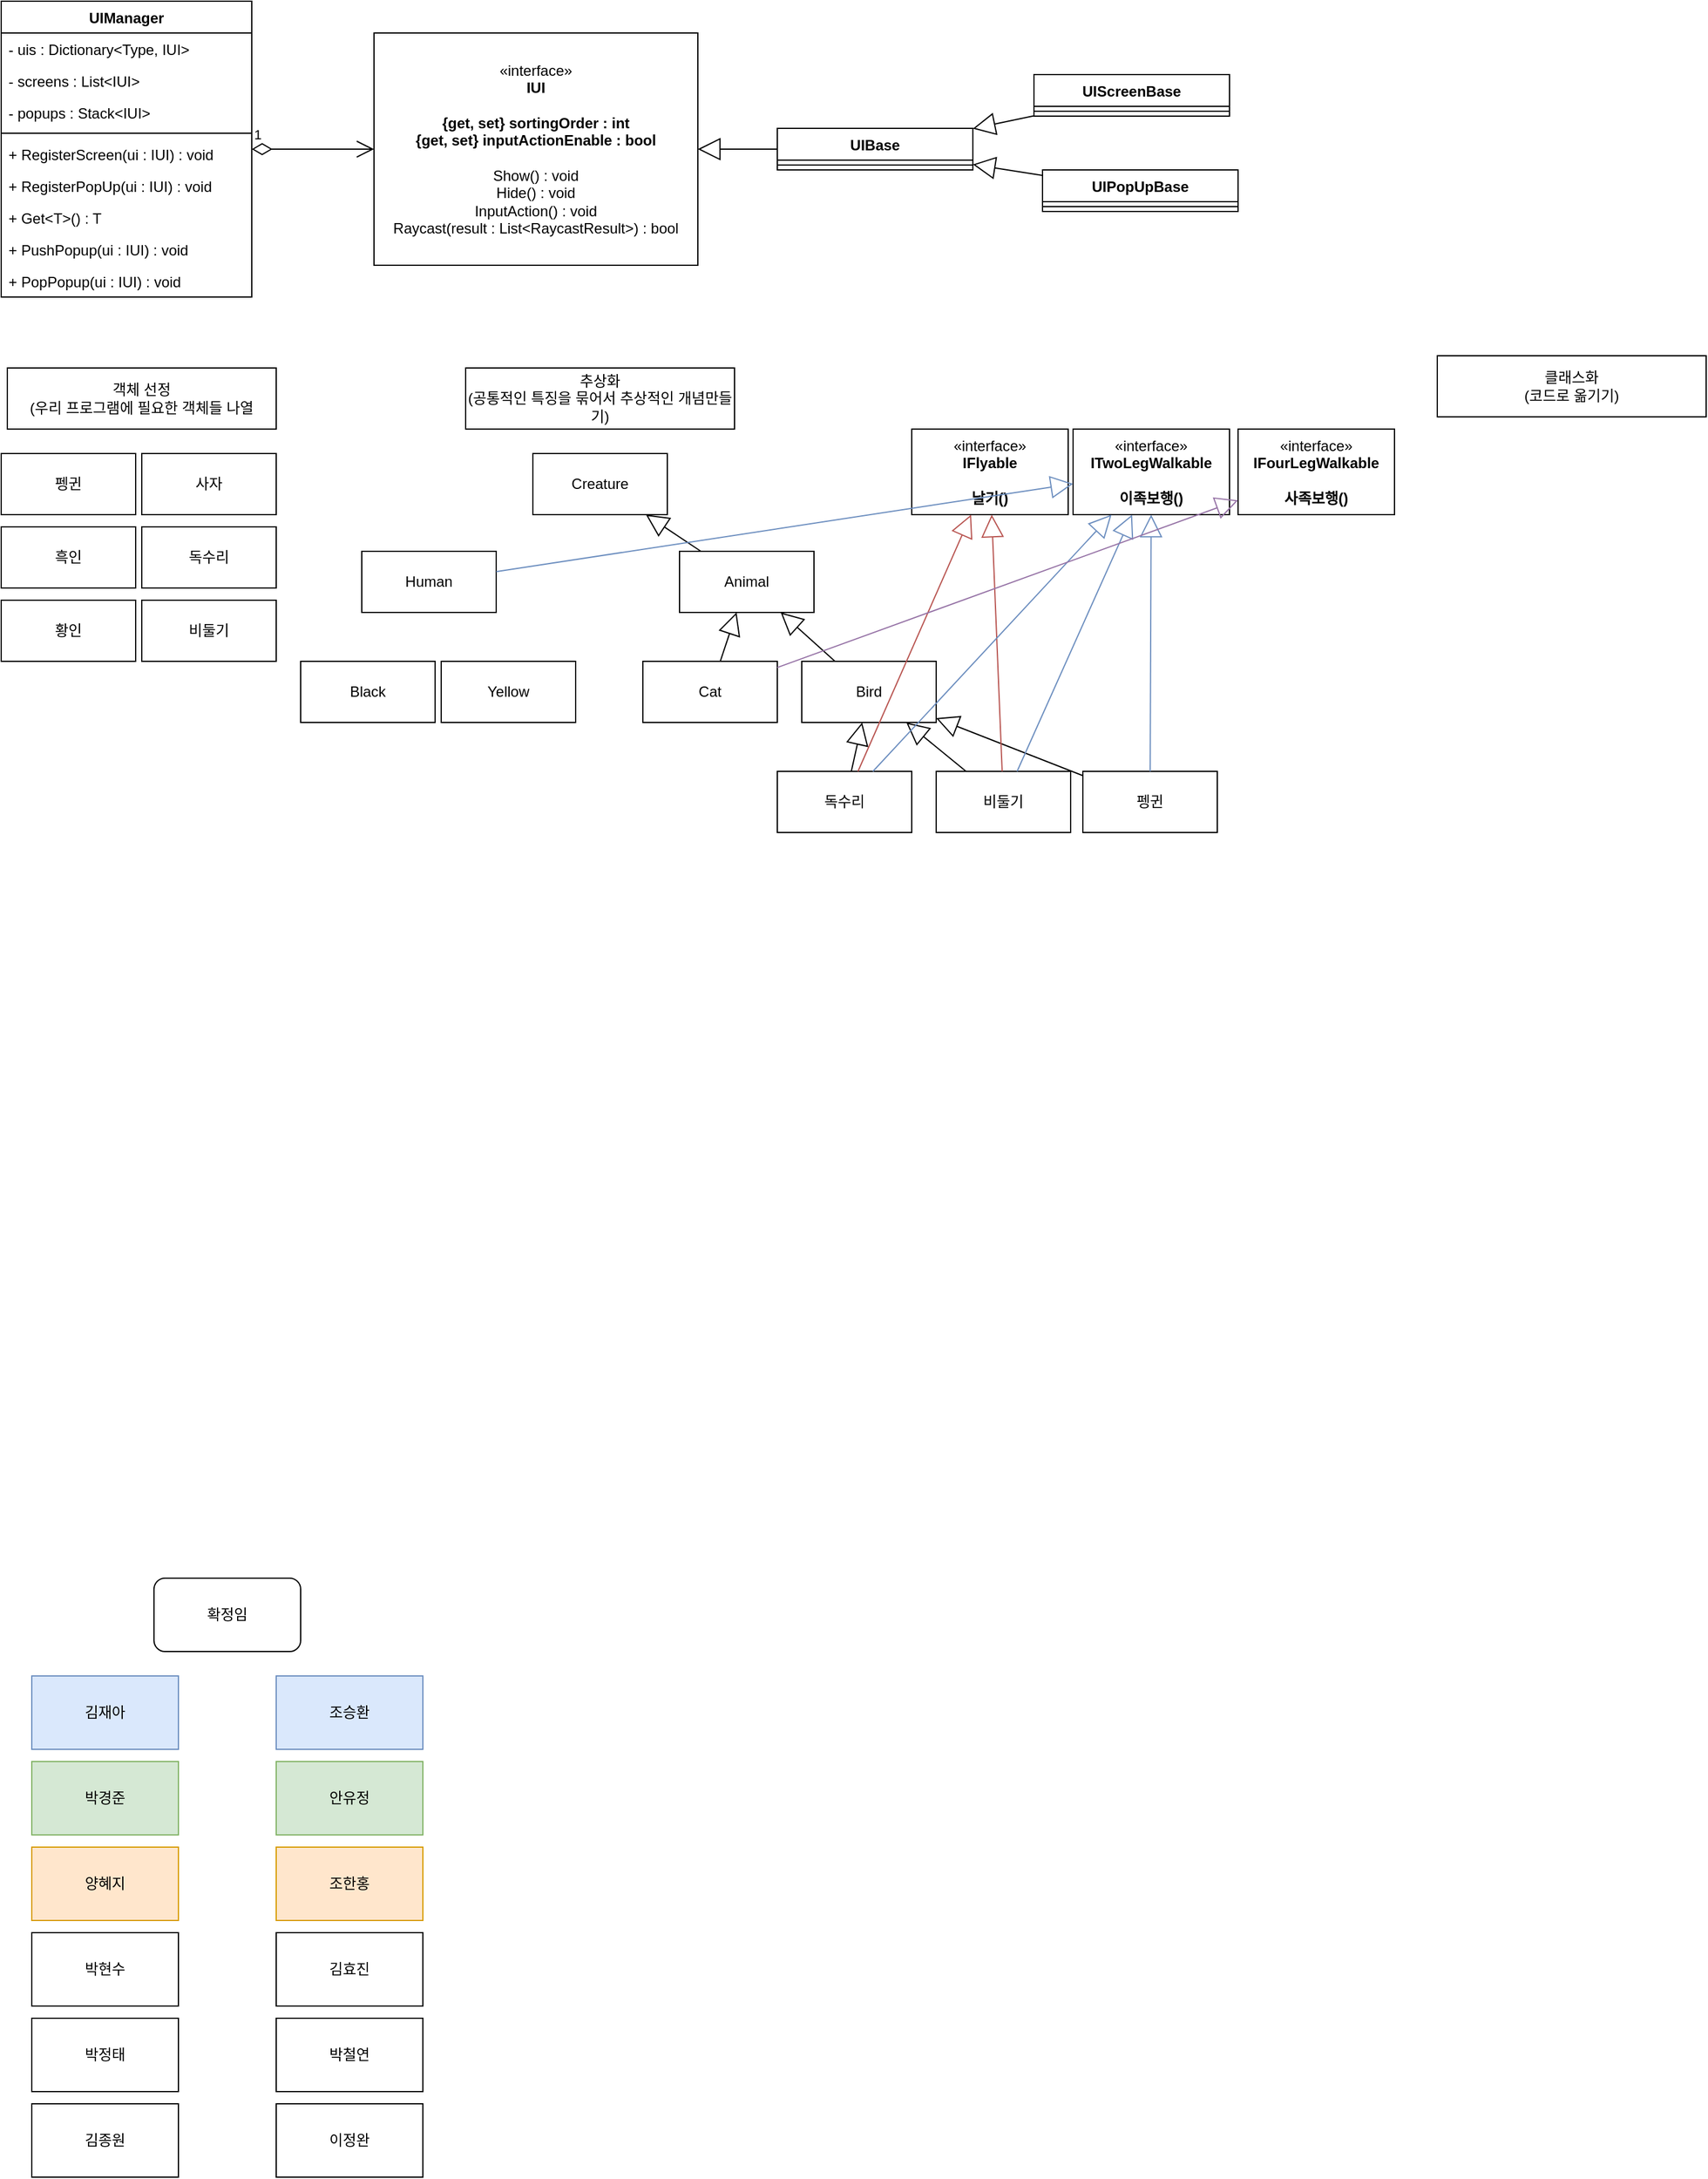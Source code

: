 <mxfile version="24.2.0" type="device">
  <diagram id="C5RBs43oDa-KdzZeNtuy" name="Page-1">
    <mxGraphModel dx="1221" dy="2956" grid="1" gridSize="10" guides="1" tooltips="1" connect="1" arrows="1" fold="1" page="1" pageScale="1" pageWidth="827" pageHeight="1169" math="0" shadow="0">
      <root>
        <mxCell id="WIyWlLk6GJQsqaUBKTNV-0" />
        <mxCell id="WIyWlLk6GJQsqaUBKTNV-1" parent="WIyWlLk6GJQsqaUBKTNV-0" />
        <mxCell id="yjtGQ7RGN0hBUd9_Rbl--0" value="김재아" style="rounded=0;whiteSpace=wrap;html=1;fillColor=#dae8fc;strokeColor=#6c8ebf;" parent="WIyWlLk6GJQsqaUBKTNV-1" vertex="1">
          <mxGeometry x="80" y="40" width="120" height="60" as="geometry" />
        </mxCell>
        <mxCell id="yjtGQ7RGN0hBUd9_Rbl--1" value="김종원" style="rounded=0;whiteSpace=wrap;html=1;" parent="WIyWlLk6GJQsqaUBKTNV-1" vertex="1">
          <mxGeometry x="80" y="390" width="120" height="60" as="geometry" />
        </mxCell>
        <mxCell id="yjtGQ7RGN0hBUd9_Rbl--2" value="박정태" style="rounded=0;whiteSpace=wrap;html=1;" parent="WIyWlLk6GJQsqaUBKTNV-1" vertex="1">
          <mxGeometry x="80" y="320" width="120" height="60" as="geometry" />
        </mxCell>
        <mxCell id="yjtGQ7RGN0hBUd9_Rbl--3" value="박경준" style="rounded=0;whiteSpace=wrap;html=1;fillColor=#d5e8d4;strokeColor=#82b366;" parent="WIyWlLk6GJQsqaUBKTNV-1" vertex="1">
          <mxGeometry x="80" y="110" width="120" height="60" as="geometry" />
        </mxCell>
        <mxCell id="yjtGQ7RGN0hBUd9_Rbl--4" value="조한홍" style="rounded=0;whiteSpace=wrap;html=1;fillColor=#ffe6cc;strokeColor=#d79b00;" parent="WIyWlLk6GJQsqaUBKTNV-1" vertex="1">
          <mxGeometry x="280" y="180" width="120" height="60" as="geometry" />
        </mxCell>
        <mxCell id="yjtGQ7RGN0hBUd9_Rbl--5" value="조승환" style="rounded=0;whiteSpace=wrap;html=1;fillColor=#dae8fc;strokeColor=#6c8ebf;" parent="WIyWlLk6GJQsqaUBKTNV-1" vertex="1">
          <mxGeometry x="280" y="40" width="120" height="60" as="geometry" />
        </mxCell>
        <mxCell id="yjtGQ7RGN0hBUd9_Rbl--6" value="박현수" style="rounded=0;whiteSpace=wrap;html=1;" parent="WIyWlLk6GJQsqaUBKTNV-1" vertex="1">
          <mxGeometry x="80" y="250" width="120" height="60" as="geometry" />
        </mxCell>
        <mxCell id="yjtGQ7RGN0hBUd9_Rbl--7" value="박철연" style="rounded=0;whiteSpace=wrap;html=1;" parent="WIyWlLk6GJQsqaUBKTNV-1" vertex="1">
          <mxGeometry x="280" y="320" width="120" height="60" as="geometry" />
        </mxCell>
        <mxCell id="yjtGQ7RGN0hBUd9_Rbl--8" value="김효진" style="rounded=0;whiteSpace=wrap;html=1;" parent="WIyWlLk6GJQsqaUBKTNV-1" vertex="1">
          <mxGeometry x="280" y="250" width="120" height="60" as="geometry" />
        </mxCell>
        <mxCell id="yjtGQ7RGN0hBUd9_Rbl--9" value="양혜지" style="rounded=0;whiteSpace=wrap;html=1;fillColor=#ffe6cc;strokeColor=#d79b00;" parent="WIyWlLk6GJQsqaUBKTNV-1" vertex="1">
          <mxGeometry x="80" y="180" width="120" height="60" as="geometry" />
        </mxCell>
        <mxCell id="yjtGQ7RGN0hBUd9_Rbl--10" value="안유정" style="rounded=0;whiteSpace=wrap;html=1;fillColor=#d5e8d4;strokeColor=#82b366;" parent="WIyWlLk6GJQsqaUBKTNV-1" vertex="1">
          <mxGeometry x="280" y="110" width="120" height="60" as="geometry" />
        </mxCell>
        <mxCell id="yjtGQ7RGN0hBUd9_Rbl--11" value="이정완" style="rounded=0;whiteSpace=wrap;html=1;" parent="WIyWlLk6GJQsqaUBKTNV-1" vertex="1">
          <mxGeometry x="280" y="390" width="120" height="60" as="geometry" />
        </mxCell>
        <mxCell id="yjtGQ7RGN0hBUd9_Rbl--12" value="확정임" style="rounded=1;whiteSpace=wrap;html=1;" parent="WIyWlLk6GJQsqaUBKTNV-1" vertex="1">
          <mxGeometry x="180" y="-40" width="120" height="60" as="geometry" />
        </mxCell>
        <mxCell id="yjtGQ7RGN0hBUd9_Rbl--13" value="«interface»&lt;br&gt;&lt;b&gt;IUI&lt;/b&gt;&lt;div&gt;&lt;b&gt;&lt;br&gt;&lt;/b&gt;&lt;/div&gt;&lt;div&gt;&lt;b&gt;{get, set} sortingOrder : int&lt;/b&gt;&lt;/div&gt;&lt;div&gt;&lt;b&gt;{get, set} inputActionEnable : bool&lt;/b&gt;&lt;/div&gt;&lt;div&gt;&lt;b&gt;&lt;br&gt;&lt;/b&gt;&lt;/div&gt;&lt;div&gt;Show() : void&lt;/div&gt;&lt;div&gt;Hide() : void&lt;/div&gt;&lt;div&gt;InputAction() : void&lt;/div&gt;&lt;div&gt;Raycast(result : List&amp;lt;RaycastResult&amp;gt;) : bool&lt;/div&gt;" style="html=1;whiteSpace=wrap;" parent="WIyWlLk6GJQsqaUBKTNV-1" vertex="1">
          <mxGeometry x="360" y="-1304" width="265" height="190" as="geometry" />
        </mxCell>
        <mxCell id="yjtGQ7RGN0hBUd9_Rbl--16" value="UIScreenBase" style="swimlane;fontStyle=1;align=center;verticalAlign=top;childLayout=stackLayout;horizontal=1;startSize=26;horizontalStack=0;resizeParent=1;resizeParentMax=0;resizeLast=0;collapsible=1;marginBottom=0;whiteSpace=wrap;html=1;" parent="WIyWlLk6GJQsqaUBKTNV-1" vertex="1">
          <mxGeometry x="900" y="-1270" width="160" height="34" as="geometry" />
        </mxCell>
        <mxCell id="yjtGQ7RGN0hBUd9_Rbl--18" value="" style="line;strokeWidth=1;fillColor=none;align=left;verticalAlign=middle;spacingTop=-1;spacingLeft=3;spacingRight=3;rotatable=0;labelPosition=right;points=[];portConstraint=eastwest;strokeColor=inherit;" parent="yjtGQ7RGN0hBUd9_Rbl--16" vertex="1">
          <mxGeometry y="26" width="160" height="8" as="geometry" />
        </mxCell>
        <mxCell id="yjtGQ7RGN0hBUd9_Rbl--21" value="UIPopUpBase" style="swimlane;fontStyle=1;align=center;verticalAlign=top;childLayout=stackLayout;horizontal=1;startSize=26;horizontalStack=0;resizeParent=1;resizeParentMax=0;resizeLast=0;collapsible=1;marginBottom=0;whiteSpace=wrap;html=1;" parent="WIyWlLk6GJQsqaUBKTNV-1" vertex="1">
          <mxGeometry x="907" y="-1192" width="160" height="34" as="geometry" />
        </mxCell>
        <mxCell id="yjtGQ7RGN0hBUd9_Rbl--22" value="" style="line;strokeWidth=1;fillColor=none;align=left;verticalAlign=middle;spacingTop=-1;spacingLeft=3;spacingRight=3;rotatable=0;labelPosition=right;points=[];portConstraint=eastwest;strokeColor=inherit;" parent="yjtGQ7RGN0hBUd9_Rbl--21" vertex="1">
          <mxGeometry y="26" width="160" height="8" as="geometry" />
        </mxCell>
        <mxCell id="yjtGQ7RGN0hBUd9_Rbl--24" value="UIManager" style="swimlane;fontStyle=1;align=center;verticalAlign=top;childLayout=stackLayout;horizontal=1;startSize=26;horizontalStack=0;resizeParent=1;resizeParentMax=0;resizeLast=0;collapsible=1;marginBottom=0;whiteSpace=wrap;html=1;" parent="WIyWlLk6GJQsqaUBKTNV-1" vertex="1">
          <mxGeometry x="55" y="-1330" width="205" height="242" as="geometry" />
        </mxCell>
        <mxCell id="yjtGQ7RGN0hBUd9_Rbl--25" value="- uis : Dictionary&amp;lt;Type, IUI&amp;gt;" style="text;strokeColor=none;fillColor=none;align=left;verticalAlign=top;spacingLeft=4;spacingRight=4;overflow=hidden;rotatable=0;points=[[0,0.5],[1,0.5]];portConstraint=eastwest;whiteSpace=wrap;html=1;" parent="yjtGQ7RGN0hBUd9_Rbl--24" vertex="1">
          <mxGeometry y="26" width="205" height="26" as="geometry" />
        </mxCell>
        <mxCell id="yjtGQ7RGN0hBUd9_Rbl--29" value="- screens : List&amp;lt;IUI&amp;gt;" style="text;strokeColor=none;fillColor=none;align=left;verticalAlign=top;spacingLeft=4;spacingRight=4;overflow=hidden;rotatable=0;points=[[0,0.5],[1,0.5]];portConstraint=eastwest;whiteSpace=wrap;html=1;" parent="yjtGQ7RGN0hBUd9_Rbl--24" vertex="1">
          <mxGeometry y="52" width="205" height="26" as="geometry" />
        </mxCell>
        <mxCell id="yjtGQ7RGN0hBUd9_Rbl--30" value="- popups : Stack&amp;lt;IUI&amp;gt;" style="text;strokeColor=none;fillColor=none;align=left;verticalAlign=top;spacingLeft=4;spacingRight=4;overflow=hidden;rotatable=0;points=[[0,0.5],[1,0.5]];portConstraint=eastwest;whiteSpace=wrap;html=1;" parent="yjtGQ7RGN0hBUd9_Rbl--24" vertex="1">
          <mxGeometry y="78" width="205" height="26" as="geometry" />
        </mxCell>
        <mxCell id="yjtGQ7RGN0hBUd9_Rbl--26" value="" style="line;strokeWidth=1;fillColor=none;align=left;verticalAlign=middle;spacingTop=-1;spacingLeft=3;spacingRight=3;rotatable=0;labelPosition=right;points=[];portConstraint=eastwest;strokeColor=inherit;" parent="yjtGQ7RGN0hBUd9_Rbl--24" vertex="1">
          <mxGeometry y="104" width="205" height="8" as="geometry" />
        </mxCell>
        <mxCell id="yjtGQ7RGN0hBUd9_Rbl--27" value="+ RegisterScreen(ui : IUI) : void" style="text;strokeColor=none;fillColor=none;align=left;verticalAlign=top;spacingLeft=4;spacingRight=4;overflow=hidden;rotatable=0;points=[[0,0.5],[1,0.5]];portConstraint=eastwest;whiteSpace=wrap;html=1;" parent="yjtGQ7RGN0hBUd9_Rbl--24" vertex="1">
          <mxGeometry y="112" width="205" height="26" as="geometry" />
        </mxCell>
        <mxCell id="yjtGQ7RGN0hBUd9_Rbl--28" value="+ RegisterPopUp(ui : IUI) : void" style="text;strokeColor=none;fillColor=none;align=left;verticalAlign=top;spacingLeft=4;spacingRight=4;overflow=hidden;rotatable=0;points=[[0,0.5],[1,0.5]];portConstraint=eastwest;whiteSpace=wrap;html=1;" parent="yjtGQ7RGN0hBUd9_Rbl--24" vertex="1">
          <mxGeometry y="138" width="205" height="26" as="geometry" />
        </mxCell>
        <mxCell id="yjtGQ7RGN0hBUd9_Rbl--36" value="+ Get&amp;lt;T&amp;gt;() : T" style="text;strokeColor=none;fillColor=none;align=left;verticalAlign=top;spacingLeft=4;spacingRight=4;overflow=hidden;rotatable=0;points=[[0,0.5],[1,0.5]];portConstraint=eastwest;whiteSpace=wrap;html=1;" parent="yjtGQ7RGN0hBUd9_Rbl--24" vertex="1">
          <mxGeometry y="164" width="205" height="26" as="geometry" />
        </mxCell>
        <mxCell id="yjtGQ7RGN0hBUd9_Rbl--34" value="+ PushPopup(ui : IUI) : void" style="text;strokeColor=none;fillColor=none;align=left;verticalAlign=top;spacingLeft=4;spacingRight=4;overflow=hidden;rotatable=0;points=[[0,0.5],[1,0.5]];portConstraint=eastwest;whiteSpace=wrap;html=1;" parent="yjtGQ7RGN0hBUd9_Rbl--24" vertex="1">
          <mxGeometry y="190" width="205" height="26" as="geometry" />
        </mxCell>
        <mxCell id="yjtGQ7RGN0hBUd9_Rbl--35" value="+ PopPopup(ui : IUI) : void" style="text;strokeColor=none;fillColor=none;align=left;verticalAlign=top;spacingLeft=4;spacingRight=4;overflow=hidden;rotatable=0;points=[[0,0.5],[1,0.5]];portConstraint=eastwest;whiteSpace=wrap;html=1;" parent="yjtGQ7RGN0hBUd9_Rbl--24" vertex="1">
          <mxGeometry y="216" width="205" height="26" as="geometry" />
        </mxCell>
        <mxCell id="yjtGQ7RGN0hBUd9_Rbl--32" value="1" style="endArrow=open;html=1;endSize=12;startArrow=diamondThin;startSize=14;startFill=0;edgeStyle=orthogonalEdgeStyle;align=left;verticalAlign=bottom;rounded=0;" parent="WIyWlLk6GJQsqaUBKTNV-1" source="yjtGQ7RGN0hBUd9_Rbl--24" target="yjtGQ7RGN0hBUd9_Rbl--13" edge="1">
          <mxGeometry x="-1" y="3" relative="1" as="geometry">
            <mxPoint x="260" y="-1080" as="sourcePoint" />
            <mxPoint x="420" y="-1080" as="targetPoint" />
          </mxGeometry>
        </mxCell>
        <mxCell id="odvmMCuuiWnAz9NXcuGv-8" value="UIBase" style="swimlane;fontStyle=1;align=center;verticalAlign=top;childLayout=stackLayout;horizontal=1;startSize=26;horizontalStack=0;resizeParent=1;resizeParentMax=0;resizeLast=0;collapsible=1;marginBottom=0;whiteSpace=wrap;html=1;" vertex="1" parent="WIyWlLk6GJQsqaUBKTNV-1">
          <mxGeometry x="690" y="-1226" width="160" height="34" as="geometry" />
        </mxCell>
        <mxCell id="odvmMCuuiWnAz9NXcuGv-9" value="" style="line;strokeWidth=1;fillColor=none;align=left;verticalAlign=middle;spacingTop=-1;spacingLeft=3;spacingRight=3;rotatable=0;labelPosition=right;points=[];portConstraint=eastwest;strokeColor=inherit;" vertex="1" parent="odvmMCuuiWnAz9NXcuGv-8">
          <mxGeometry y="26" width="160" height="8" as="geometry" />
        </mxCell>
        <mxCell id="odvmMCuuiWnAz9NXcuGv-10" value="" style="endArrow=block;endSize=16;endFill=0;html=1;rounded=0;" edge="1" parent="WIyWlLk6GJQsqaUBKTNV-1" source="odvmMCuuiWnAz9NXcuGv-8" target="yjtGQ7RGN0hBUd9_Rbl--13">
          <mxGeometry width="160" relative="1" as="geometry">
            <mxPoint x="550" y="-1140" as="sourcePoint" />
            <mxPoint x="680" y="-1100" as="targetPoint" />
          </mxGeometry>
        </mxCell>
        <mxCell id="odvmMCuuiWnAz9NXcuGv-11" value="" style="endArrow=block;endSize=16;endFill=0;html=1;rounded=0;" edge="1" parent="WIyWlLk6GJQsqaUBKTNV-1" source="yjtGQ7RGN0hBUd9_Rbl--16" target="odvmMCuuiWnAz9NXcuGv-8">
          <mxGeometry width="160" relative="1" as="geometry">
            <mxPoint x="700" y="-1199" as="sourcePoint" />
            <mxPoint x="635" y="-1199" as="targetPoint" />
          </mxGeometry>
        </mxCell>
        <mxCell id="odvmMCuuiWnAz9NXcuGv-12" value="" style="endArrow=block;endSize=16;endFill=0;html=1;rounded=0;" edge="1" parent="WIyWlLk6GJQsqaUBKTNV-1" source="yjtGQ7RGN0hBUd9_Rbl--21" target="odvmMCuuiWnAz9NXcuGv-8">
          <mxGeometry width="160" relative="1" as="geometry">
            <mxPoint x="910" y="-1226" as="sourcePoint" />
            <mxPoint x="860" y="-1216" as="targetPoint" />
          </mxGeometry>
        </mxCell>
        <mxCell id="odvmMCuuiWnAz9NXcuGv-16" value="사자" style="html=1;whiteSpace=wrap;" vertex="1" parent="WIyWlLk6GJQsqaUBKTNV-1">
          <mxGeometry x="170" y="-960" width="110" height="50" as="geometry" />
        </mxCell>
        <mxCell id="odvmMCuuiWnAz9NXcuGv-19" value="흑인" style="html=1;whiteSpace=wrap;" vertex="1" parent="WIyWlLk6GJQsqaUBKTNV-1">
          <mxGeometry x="55" y="-900" width="110" height="50" as="geometry" />
        </mxCell>
        <mxCell id="odvmMCuuiWnAz9NXcuGv-20" value="독수리" style="html=1;whiteSpace=wrap;" vertex="1" parent="WIyWlLk6GJQsqaUBKTNV-1">
          <mxGeometry x="170" y="-900" width="110" height="50" as="geometry" />
        </mxCell>
        <mxCell id="odvmMCuuiWnAz9NXcuGv-21" value="비둘기" style="html=1;whiteSpace=wrap;" vertex="1" parent="WIyWlLk6GJQsqaUBKTNV-1">
          <mxGeometry x="170" y="-840" width="110" height="50" as="geometry" />
        </mxCell>
        <mxCell id="odvmMCuuiWnAz9NXcuGv-22" value="객체 선정&lt;div&gt;(우리 프로그램에 필요한 객체들 나열&lt;/div&gt;" style="html=1;whiteSpace=wrap;" vertex="1" parent="WIyWlLk6GJQsqaUBKTNV-1">
          <mxGeometry x="60" y="-1030" width="220" height="50" as="geometry" />
        </mxCell>
        <mxCell id="odvmMCuuiWnAz9NXcuGv-23" value="추상화&lt;div&gt;(공통적인 특징을 묶어서 추상적인 개념만들기)&lt;/div&gt;" style="html=1;whiteSpace=wrap;" vertex="1" parent="WIyWlLk6GJQsqaUBKTNV-1">
          <mxGeometry x="435" y="-1030" width="220" height="50" as="geometry" />
        </mxCell>
        <mxCell id="odvmMCuuiWnAz9NXcuGv-24" value="Creature" style="html=1;whiteSpace=wrap;" vertex="1" parent="WIyWlLk6GJQsqaUBKTNV-1">
          <mxGeometry x="490" y="-960" width="110" height="50" as="geometry" />
        </mxCell>
        <mxCell id="odvmMCuuiWnAz9NXcuGv-25" value="황인" style="html=1;whiteSpace=wrap;" vertex="1" parent="WIyWlLk6GJQsqaUBKTNV-1">
          <mxGeometry x="55" y="-840" width="110" height="50" as="geometry" />
        </mxCell>
        <mxCell id="odvmMCuuiWnAz9NXcuGv-26" value="Human" style="html=1;whiteSpace=wrap;" vertex="1" parent="WIyWlLk6GJQsqaUBKTNV-1">
          <mxGeometry x="350" y="-880" width="110" height="50" as="geometry" />
        </mxCell>
        <mxCell id="odvmMCuuiWnAz9NXcuGv-27" value="Animal" style="html=1;whiteSpace=wrap;" vertex="1" parent="WIyWlLk6GJQsqaUBKTNV-1">
          <mxGeometry x="610" y="-880" width="110" height="50" as="geometry" />
        </mxCell>
        <mxCell id="odvmMCuuiWnAz9NXcuGv-28" value="Black" style="html=1;whiteSpace=wrap;" vertex="1" parent="WIyWlLk6GJQsqaUBKTNV-1">
          <mxGeometry x="300" y="-790" width="110" height="50" as="geometry" />
        </mxCell>
        <mxCell id="odvmMCuuiWnAz9NXcuGv-29" value="Yellow" style="html=1;whiteSpace=wrap;" vertex="1" parent="WIyWlLk6GJQsqaUBKTNV-1">
          <mxGeometry x="415" y="-790" width="110" height="50" as="geometry" />
        </mxCell>
        <mxCell id="odvmMCuuiWnAz9NXcuGv-30" value="Cat" style="html=1;whiteSpace=wrap;" vertex="1" parent="WIyWlLk6GJQsqaUBKTNV-1">
          <mxGeometry x="580" y="-790" width="110" height="50" as="geometry" />
        </mxCell>
        <mxCell id="odvmMCuuiWnAz9NXcuGv-31" value="Bird" style="html=1;whiteSpace=wrap;" vertex="1" parent="WIyWlLk6GJQsqaUBKTNV-1">
          <mxGeometry x="710" y="-790" width="110" height="50" as="geometry" />
        </mxCell>
        <mxCell id="odvmMCuuiWnAz9NXcuGv-32" value="독수리" style="html=1;whiteSpace=wrap;" vertex="1" parent="WIyWlLk6GJQsqaUBKTNV-1">
          <mxGeometry x="690" y="-700" width="110" height="50" as="geometry" />
        </mxCell>
        <mxCell id="odvmMCuuiWnAz9NXcuGv-33" value="비둘기" style="html=1;whiteSpace=wrap;" vertex="1" parent="WIyWlLk6GJQsqaUBKTNV-1">
          <mxGeometry x="820" y="-700" width="110" height="50" as="geometry" />
        </mxCell>
        <mxCell id="odvmMCuuiWnAz9NXcuGv-34" value="펭귄" style="html=1;whiteSpace=wrap;" vertex="1" parent="WIyWlLk6GJQsqaUBKTNV-1">
          <mxGeometry x="55" y="-960" width="110" height="50" as="geometry" />
        </mxCell>
        <mxCell id="odvmMCuuiWnAz9NXcuGv-35" value="펭귄" style="html=1;whiteSpace=wrap;" vertex="1" parent="WIyWlLk6GJQsqaUBKTNV-1">
          <mxGeometry x="940" y="-700" width="110" height="50" as="geometry" />
        </mxCell>
        <mxCell id="odvmMCuuiWnAz9NXcuGv-41" value="«interface»&lt;br&gt;&lt;b&gt;IFlyable&lt;/b&gt;&lt;div&gt;&lt;b&gt;&lt;br&gt;&lt;/b&gt;&lt;/div&gt;&lt;div&gt;&lt;b&gt;날기()&lt;/b&gt;&lt;/div&gt;" style="html=1;whiteSpace=wrap;" vertex="1" parent="WIyWlLk6GJQsqaUBKTNV-1">
          <mxGeometry x="800" y="-980" width="128" height="70" as="geometry" />
        </mxCell>
        <mxCell id="odvmMCuuiWnAz9NXcuGv-42" value="" style="endArrow=block;endSize=16;endFill=0;html=1;rounded=0;" edge="1" parent="WIyWlLk6GJQsqaUBKTNV-1" source="odvmMCuuiWnAz9NXcuGv-27" target="odvmMCuuiWnAz9NXcuGv-24">
          <mxGeometry width="160" relative="1" as="geometry">
            <mxPoint x="755" y="-990" as="sourcePoint" />
            <mxPoint x="690" y="-990" as="targetPoint" />
          </mxGeometry>
        </mxCell>
        <mxCell id="odvmMCuuiWnAz9NXcuGv-43" value="" style="endArrow=block;endSize=16;endFill=0;html=1;rounded=0;" edge="1" parent="WIyWlLk6GJQsqaUBKTNV-1" source="odvmMCuuiWnAz9NXcuGv-30" target="odvmMCuuiWnAz9NXcuGv-27">
          <mxGeometry width="160" relative="1" as="geometry">
            <mxPoint x="638" y="-870" as="sourcePoint" />
            <mxPoint x="593" y="-900" as="targetPoint" />
          </mxGeometry>
        </mxCell>
        <mxCell id="odvmMCuuiWnAz9NXcuGv-44" value="" style="endArrow=block;endSize=16;endFill=0;html=1;rounded=0;" edge="1" parent="WIyWlLk6GJQsqaUBKTNV-1" source="odvmMCuuiWnAz9NXcuGv-31" target="odvmMCuuiWnAz9NXcuGv-27">
          <mxGeometry width="160" relative="1" as="geometry">
            <mxPoint x="653" y="-780" as="sourcePoint" />
            <mxPoint x="667" y="-820" as="targetPoint" />
          </mxGeometry>
        </mxCell>
        <mxCell id="odvmMCuuiWnAz9NXcuGv-45" value="" style="endArrow=block;endSize=16;endFill=0;html=1;rounded=0;" edge="1" parent="WIyWlLk6GJQsqaUBKTNV-1" source="odvmMCuuiWnAz9NXcuGv-32" target="odvmMCuuiWnAz9NXcuGv-31">
          <mxGeometry width="160" relative="1" as="geometry">
            <mxPoint x="747" y="-780" as="sourcePoint" />
            <mxPoint x="703" y="-820" as="targetPoint" />
          </mxGeometry>
        </mxCell>
        <mxCell id="odvmMCuuiWnAz9NXcuGv-46" value="" style="endArrow=block;endSize=16;endFill=0;html=1;rounded=0;" edge="1" parent="WIyWlLk6GJQsqaUBKTNV-1" source="odvmMCuuiWnAz9NXcuGv-33" target="odvmMCuuiWnAz9NXcuGv-31">
          <mxGeometry width="160" relative="1" as="geometry">
            <mxPoint x="761" y="-690" as="sourcePoint" />
            <mxPoint x="769" y="-730" as="targetPoint" />
          </mxGeometry>
        </mxCell>
        <mxCell id="odvmMCuuiWnAz9NXcuGv-47" value="" style="endArrow=block;endSize=16;endFill=0;html=1;rounded=0;" edge="1" parent="WIyWlLk6GJQsqaUBKTNV-1" source="odvmMCuuiWnAz9NXcuGv-35" target="odvmMCuuiWnAz9NXcuGv-31">
          <mxGeometry width="160" relative="1" as="geometry">
            <mxPoint x="854" y="-690" as="sourcePoint" />
            <mxPoint x="806" y="-730" as="targetPoint" />
          </mxGeometry>
        </mxCell>
        <mxCell id="odvmMCuuiWnAz9NXcuGv-48" value="" style="endArrow=block;endSize=16;endFill=0;html=1;rounded=0;fillColor=#f8cecc;strokeColor=#b85450;" edge="1" parent="WIyWlLk6GJQsqaUBKTNV-1" source="odvmMCuuiWnAz9NXcuGv-32" target="odvmMCuuiWnAz9NXcuGv-41">
          <mxGeometry width="160" relative="1" as="geometry">
            <mxPoint x="950" y="-687" as="sourcePoint" />
            <mxPoint x="830" y="-733" as="targetPoint" />
          </mxGeometry>
        </mxCell>
        <mxCell id="odvmMCuuiWnAz9NXcuGv-49" value="" style="endArrow=block;endSize=16;endFill=0;html=1;rounded=0;fillColor=#f8cecc;strokeColor=#b85450;" edge="1" parent="WIyWlLk6GJQsqaUBKTNV-1" source="odvmMCuuiWnAz9NXcuGv-33" target="odvmMCuuiWnAz9NXcuGv-41">
          <mxGeometry width="160" relative="1" as="geometry">
            <mxPoint x="778" y="-690" as="sourcePoint" />
            <mxPoint x="949" y="-880" as="targetPoint" />
          </mxGeometry>
        </mxCell>
        <mxCell id="odvmMCuuiWnAz9NXcuGv-50" value="«interface»&lt;br&gt;&lt;b&gt;ITwoLegWalkable&lt;/b&gt;&lt;div&gt;&lt;b&gt;&lt;br&gt;&lt;/b&gt;&lt;/div&gt;&lt;div&gt;&lt;b&gt;이족보행()&lt;/b&gt;&lt;/div&gt;" style="html=1;whiteSpace=wrap;" vertex="1" parent="WIyWlLk6GJQsqaUBKTNV-1">
          <mxGeometry x="932" y="-980" width="128" height="70" as="geometry" />
        </mxCell>
        <mxCell id="odvmMCuuiWnAz9NXcuGv-51" value="«interface»&lt;br&gt;&lt;b&gt;IFourLegWalkable&lt;/b&gt;&lt;div&gt;&lt;b&gt;&lt;br&gt;&lt;/b&gt;&lt;/div&gt;&lt;div&gt;&lt;b&gt;사족보행()&lt;/b&gt;&lt;/div&gt;" style="html=1;whiteSpace=wrap;" vertex="1" parent="WIyWlLk6GJQsqaUBKTNV-1">
          <mxGeometry x="1067" y="-980" width="128" height="70" as="geometry" />
        </mxCell>
        <mxCell id="odvmMCuuiWnAz9NXcuGv-52" value="" style="endArrow=block;endSize=16;endFill=0;html=1;rounded=0;fillColor=#dae8fc;strokeColor=#6c8ebf;" edge="1" parent="WIyWlLk6GJQsqaUBKTNV-1" source="odvmMCuuiWnAz9NXcuGv-32" target="odvmMCuuiWnAz9NXcuGv-50">
          <mxGeometry width="160" relative="1" as="geometry">
            <mxPoint x="760" y="-680" as="sourcePoint" />
            <mxPoint x="859" y="-900" as="targetPoint" />
          </mxGeometry>
        </mxCell>
        <mxCell id="odvmMCuuiWnAz9NXcuGv-53" value="" style="endArrow=block;endSize=16;endFill=0;html=1;rounded=0;fillColor=#dae8fc;strokeColor=#6c8ebf;" edge="1" parent="WIyWlLk6GJQsqaUBKTNV-1" source="odvmMCuuiWnAz9NXcuGv-33" target="odvmMCuuiWnAz9NXcuGv-50">
          <mxGeometry width="160" relative="1" as="geometry">
            <mxPoint x="778" y="-690" as="sourcePoint" />
            <mxPoint x="973" y="-900" as="targetPoint" />
          </mxGeometry>
        </mxCell>
        <mxCell id="odvmMCuuiWnAz9NXcuGv-54" value="" style="endArrow=block;endSize=16;endFill=0;html=1;rounded=0;fillColor=#dae8fc;strokeColor=#6c8ebf;" edge="1" parent="WIyWlLk6GJQsqaUBKTNV-1" source="odvmMCuuiWnAz9NXcuGv-35" target="odvmMCuuiWnAz9NXcuGv-50">
          <mxGeometry width="160" relative="1" as="geometry">
            <mxPoint x="896" y="-690" as="sourcePoint" />
            <mxPoint x="990" y="-900" as="targetPoint" />
          </mxGeometry>
        </mxCell>
        <mxCell id="odvmMCuuiWnAz9NXcuGv-55" value="" style="endArrow=block;endSize=16;endFill=0;html=1;rounded=0;fillColor=#dae8fc;strokeColor=#6c8ebf;" edge="1" parent="WIyWlLk6GJQsqaUBKTNV-1" source="odvmMCuuiWnAz9NXcuGv-26" target="odvmMCuuiWnAz9NXcuGv-50">
          <mxGeometry width="160" relative="1" as="geometry">
            <mxPoint x="1005" y="-690" as="sourcePoint" />
            <mxPoint x="1006" y="-900" as="targetPoint" />
          </mxGeometry>
        </mxCell>
        <mxCell id="odvmMCuuiWnAz9NXcuGv-56" value="" style="endArrow=block;endSize=16;endFill=0;html=1;rounded=0;fillColor=#e1d5e7;strokeColor=#9673a6;" edge="1" parent="WIyWlLk6GJQsqaUBKTNV-1" source="odvmMCuuiWnAz9NXcuGv-30" target="odvmMCuuiWnAz9NXcuGv-51">
          <mxGeometry width="160" relative="1" as="geometry">
            <mxPoint x="470" y="-853" as="sourcePoint" />
            <mxPoint x="942" y="-925" as="targetPoint" />
          </mxGeometry>
        </mxCell>
        <mxCell id="odvmMCuuiWnAz9NXcuGv-57" value="클래스화&lt;div&gt;(코드로 옮기기)&lt;/div&gt;" style="html=1;whiteSpace=wrap;" vertex="1" parent="WIyWlLk6GJQsqaUBKTNV-1">
          <mxGeometry x="1230" y="-1040" width="220" height="50" as="geometry" />
        </mxCell>
      </root>
    </mxGraphModel>
  </diagram>
</mxfile>
